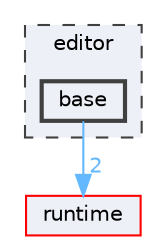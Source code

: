 digraph "editor/base"
{
 // LATEX_PDF_SIZE
  bgcolor="transparent";
  edge [fontname=Helvetica,fontsize=10,labelfontname=Helvetica,labelfontsize=10];
  node [fontname=Helvetica,fontsize=10,shape=box,height=0.2,width=0.4];
  compound=true
  subgraph clusterdir_bac5aa69239d34ac960582aca466258e {
    graph [ bgcolor="#edf0f7", pencolor="grey25", label="editor", fontname=Helvetica,fontsize=10 style="filled,dashed", URL="dir_bac5aa69239d34ac960582aca466258e.html",tooltip=""]
  dir_4ac50daca5c62f255705783a1daff413 [label="base", fillcolor="#edf0f7", color="grey25", style="filled,bold", URL="dir_4ac50daca5c62f255705783a1daff413.html",tooltip=""];
  }
  dir_cb031e414f281a658b23dddb30bb9d2c [label="runtime", fillcolor="#edf0f7", color="red", style="filled", URL="dir_cb031e414f281a658b23dddb30bb9d2c.html",tooltip=""];
  dir_4ac50daca5c62f255705783a1daff413->dir_cb031e414f281a658b23dddb30bb9d2c [headlabel="2", labeldistance=1.5 headhref="dir_000067_000628.html" href="dir_000067_000628.html" color="steelblue1" fontcolor="steelblue1"];
}
